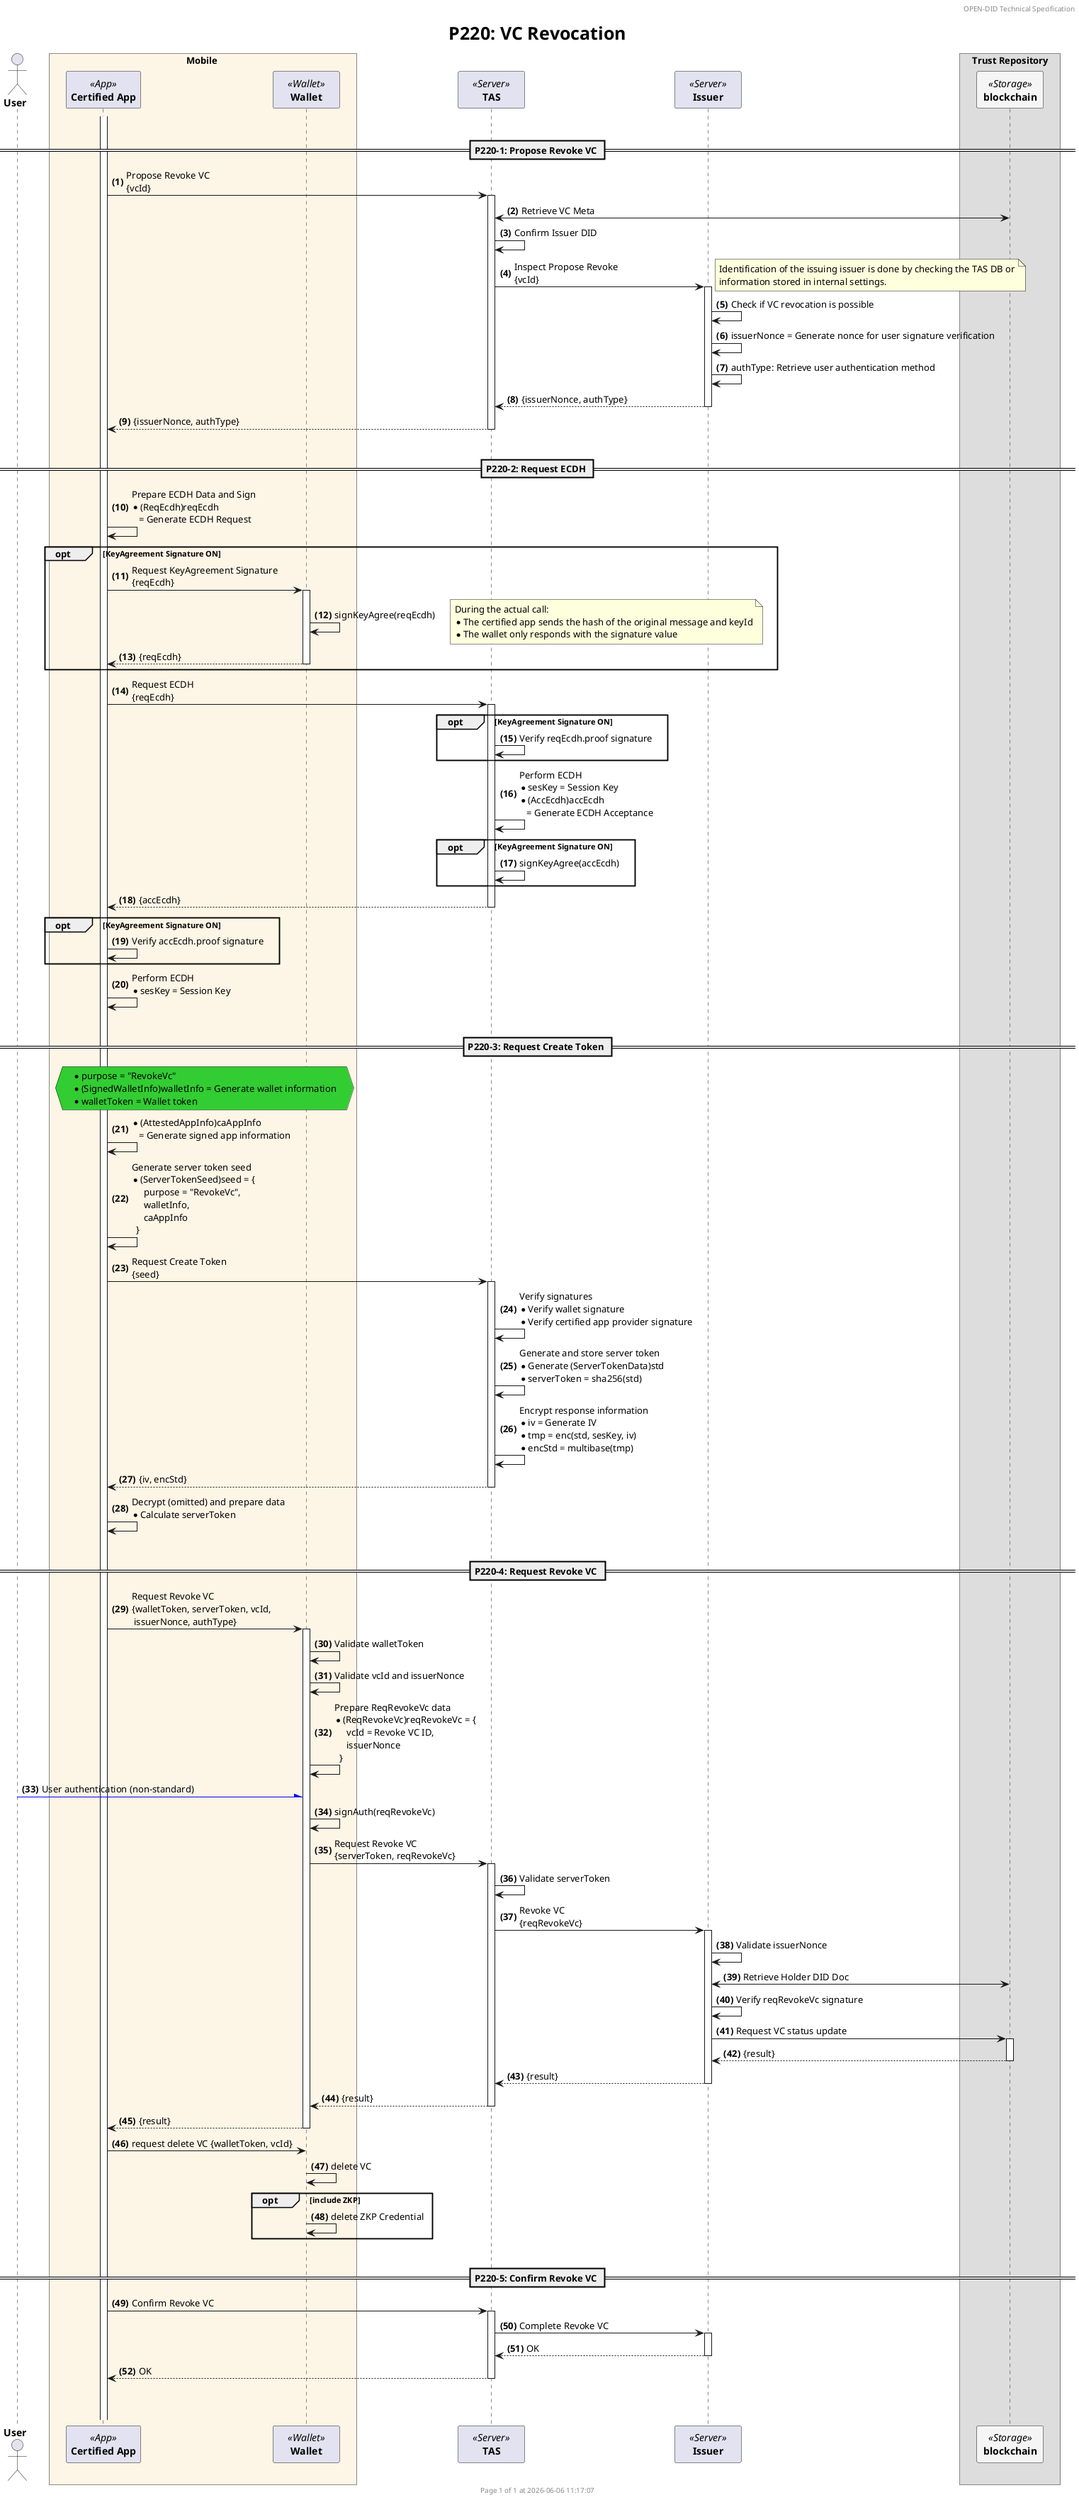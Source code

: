 @startuml P220_revoke_vc

'- - - - - - - - - - - - - - - - - - - - - - - - - - - - - - - - - - - - - - - - - - - - - - - - - - - - - - - - - - -
' Configuration
'- - - - - - - - - - - - - - - - - - - - - - - - - - - - - - - - - - - - - - - - - - - - - - - - - - - - - - - - - - -
'=== Header and Footer ===
header OPEN-DID Technical Specification
footer
  	Page %page% of %lastpage% at %date("yyyy-MM-dd hh:mm:ss")
end footer

'=== Title ===
title
	<size:25>P220: VC Revocation</size>
end title

'=== Options ===
' Autonumbering: e.g., "<b>000." => Display a 3-digit number with leading zeros
autonumber "<b>(#)</b>"
' Hide the participant box at the bottom of the page
'hide footbox

'=== Constants ===

!$refdoc = "Refer to a separate document"
!$doc = "Refer to data specification document"

'=== Participants ===
skinparam ParticipantPadding 20
skinparam BoxPadding 20
skinparam MaxMessageSize 500
skinparam MinClassWidth 80

actor "**User**" as user
box Mobile #OldLace
    participant "**Certified App**" as ca <<App>>
    participant "**Wallet**" as wal <<Wallet>>
end box
participant "**TAS**" as tas <<Server>>
participant "**Issuer**" as vf <<Server>>

box Trust Repository
    participant "**blockchain**" as BC <<Storage>> #WhiteSmoke
end box

|||
== P220-1: Propose Revoke VC ==

activate ca

ca -> tas ++: Propose Revoke VC\n{vcId}
    tas <-> BC: Retrieve VC Meta
    tas -> tas: Confirm Issuer DID
    tas -> vf ++: Inspect Propose Revoke\n{vcId}
    note right
        Identification of the issuing issuer is done by checking the TAS DB or
        information stored in internal settings.
    end note
        vf -> vf: Check if VC revocation is possible
        vf -> vf: issuerNonce = Generate nonce for user signature verification
        vf -> vf: authType: Retrieve user authentication method
    return {issuerNonce, authType}
return {issuerNonce, authType}

|||
== P220-2: Request ECDH ==

ca -> ca: Prepare ECDH Data and Sign\
        \n* (ReqEcdh)reqEcdh\
        \n   = Generate ECDH Request

opt KeyAgreement Signature ON
    ca -> wal ++: Request KeyAgreement Signature\n{reqEcdh}
        wal -> wal: signKeyAgree(reqEcdh)
        note right
            During the actual call:
            * The certified app sends the hash of the original message and keyId
            * The wallet only responds with the signature value
        end note
    return {reqEcdh}
end

ca -> tas ++: Request ECDH\n{reqEcdh}
    opt KeyAgreement Signature ON
        tas -> tas: Verify reqEcdh.proof signature
    end
    tas -> tas: Perform ECDH\
            \n* sesKey = Session Key\
            \n* (AccEcdh)accEcdh\
            \n   = Generate ECDH Acceptance

    opt KeyAgreement Signature ON
        tas -> tas: signKeyAgree(accEcdh)
    end

return {accEcdh}
opt KeyAgreement Signature ON
    ca -> ca: Verify accEcdh.proof signature
end
ca -> ca: Perform ECDH\n* sesKey = Session Key


|||
== P220-3: Request Create Token ==

hnote over ca, wal #LimeGreen
    * purpose = "RevokeVc"
    * (SignedWalletInfo)walletInfo = Generate wallet information
    * walletToken = Wallet token
end hnote

ca -> ca: * (AttestedAppInfo)caAppInfo\
        \n   = Generate signed app information
ca -> ca: Generate server token seed\
        \n* (ServerTokenSeed)seed = {\
        \n     purpose = "RevokeVc",\
        \n     walletInfo,\
        \n     caAppInfo\
        \n  }

ca -> tas ++: Request Create Token\n{seed}
    tas -> tas: Verify signatures\
            \n* Verify wallet signature\
            \n* Verify certified app provider signature
    tas -> tas: Generate and store server token\
            \n* Generate (ServerTokenData)std\
            \n* serverToken = sha256(std)
    tas -> tas: Encrypt response information\
            \n* iv = Generate IV\
            \n* tmp = enc(std, sesKey, iv)\
            \n* encStd = multibase(tmp)
return {iv, encStd}

ca -> ca: Decrypt (omitted) and prepare data\
        \n* Calculate serverToken


|||
== P220-4: Request Revoke VC ==
ca -> wal ++: Request Revoke VC\n{walletToken, serverToken, vcId,\
        \n issuerNonce, authType}
    wal -> wal: Validate walletToken
    wal -> wal: Validate vcId and issuerNonce
    wal -> wal: Prepare ReqRevokeVc data\
        \n* (ReqRevokeVc)reqRevokeVc = {\
        \n     vcId = Revoke VC ID,\
        \n     issuerNonce\
        \n  }
    user -[#Blue]\ wal: User authentication (non-standard)
    wal -> wal: signAuth(reqRevokeVc)
    wal -> tas ++: Request Revoke VC\n{serverToken, reqRevokeVc}
        tas -> tas: Validate serverToken
        tas -> vf ++: Revoke VC\n{reqRevokeVc}
            vf -> vf: Validate issuerNonce
            vf <-> BC: Retrieve Holder DID Doc
            vf -> vf: Verify reqRevokeVc signature
            vf -> BC++: Request VC status update
            return {result}
        return {result}
    return {result}
return {result}
ca -> wal: request delete VC {walletToken, vcId}
wal -> wal: delete VC
opt include ZKP
    wal -> wal: delete ZKP Credential
end

|||
== P220-5: Confirm Revoke VC ==

ca -> tas ++: Confirm Revoke VC
    tas -> vf ++: Complete Revoke VC
    return OK
return OK

|||
|||
@enduml